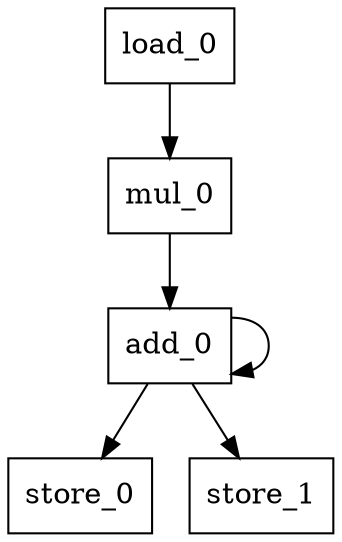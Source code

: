 digraph G{
	add_0[label="add_0";shape=rectangle];
	mul_0[label="mul_0";shape=rectangle];
	load_0[label="load_0";shape=rectangle];
	store_0[label="store_0";shape=rectangle];
	store_1[label="store_1";shape=rectangle];
add_0->add_0;
add_0->store_0;
add_0->store_1;
load_0->mul_0;
mul_0->add_0;
}
